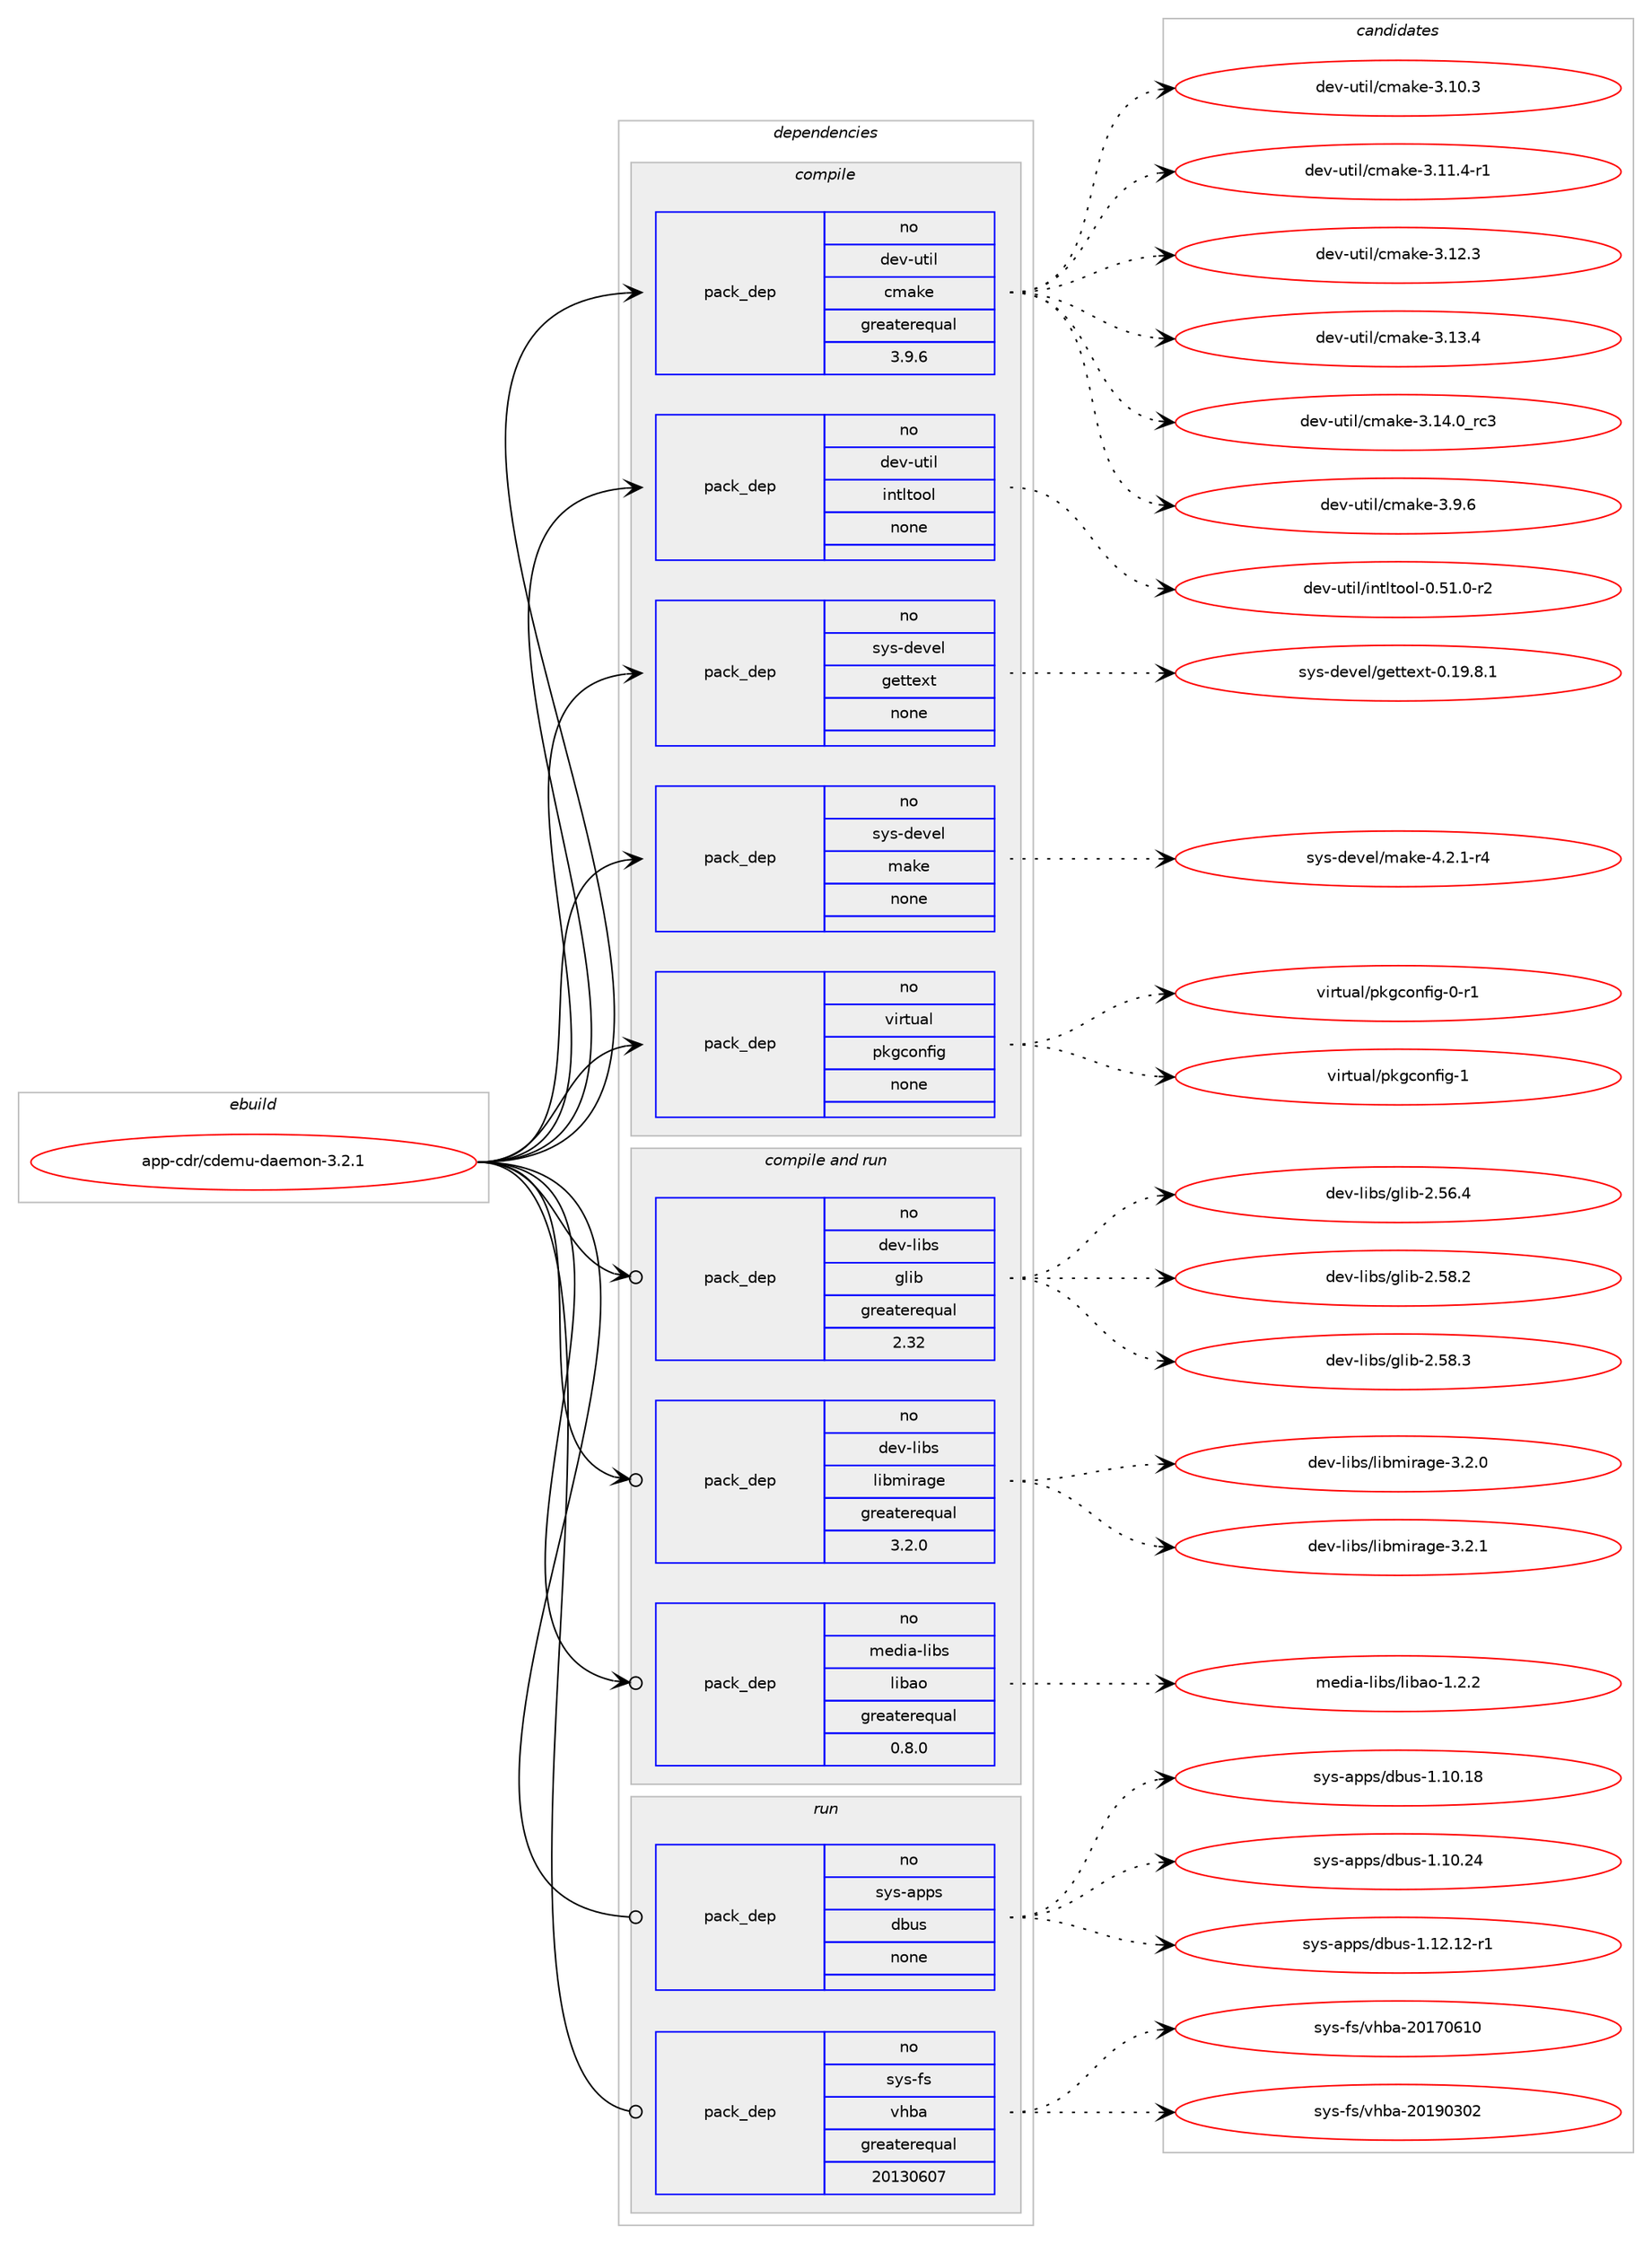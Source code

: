 digraph prolog {

# *************
# Graph options
# *************

newrank=true;
concentrate=true;
compound=true;
graph [rankdir=LR,fontname=Helvetica,fontsize=10,ranksep=1.5];#, ranksep=2.5, nodesep=0.2];
edge  [arrowhead=vee];
node  [fontname=Helvetica,fontsize=10];

# **********
# The ebuild
# **********

subgraph cluster_leftcol {
color=gray;
rank=same;
label=<<i>ebuild</i>>;
id [label="app-cdr/cdemu-daemon-3.2.1", color=red, width=4, href="../app-cdr/cdemu-daemon-3.2.1.svg"];
}

# ****************
# The dependencies
# ****************

subgraph cluster_midcol {
color=gray;
label=<<i>dependencies</i>>;
subgraph cluster_compile {
fillcolor="#eeeeee";
style=filled;
label=<<i>compile</i>>;
subgraph pack907258 {
dependency1274505 [label=<<TABLE BORDER="0" CELLBORDER="1" CELLSPACING="0" CELLPADDING="4" WIDTH="220"><TR><TD ROWSPAN="6" CELLPADDING="30">pack_dep</TD></TR><TR><TD WIDTH="110">no</TD></TR><TR><TD>dev-util</TD></TR><TR><TD>cmake</TD></TR><TR><TD>greaterequal</TD></TR><TR><TD>3.9.6</TD></TR></TABLE>>, shape=none, color=blue];
}
id:e -> dependency1274505:w [weight=20,style="solid",arrowhead="vee"];
subgraph pack907259 {
dependency1274506 [label=<<TABLE BORDER="0" CELLBORDER="1" CELLSPACING="0" CELLPADDING="4" WIDTH="220"><TR><TD ROWSPAN="6" CELLPADDING="30">pack_dep</TD></TR><TR><TD WIDTH="110">no</TD></TR><TR><TD>dev-util</TD></TR><TR><TD>intltool</TD></TR><TR><TD>none</TD></TR><TR><TD></TD></TR></TABLE>>, shape=none, color=blue];
}
id:e -> dependency1274506:w [weight=20,style="solid",arrowhead="vee"];
subgraph pack907260 {
dependency1274507 [label=<<TABLE BORDER="0" CELLBORDER="1" CELLSPACING="0" CELLPADDING="4" WIDTH="220"><TR><TD ROWSPAN="6" CELLPADDING="30">pack_dep</TD></TR><TR><TD WIDTH="110">no</TD></TR><TR><TD>sys-devel</TD></TR><TR><TD>gettext</TD></TR><TR><TD>none</TD></TR><TR><TD></TD></TR></TABLE>>, shape=none, color=blue];
}
id:e -> dependency1274507:w [weight=20,style="solid",arrowhead="vee"];
subgraph pack907261 {
dependency1274508 [label=<<TABLE BORDER="0" CELLBORDER="1" CELLSPACING="0" CELLPADDING="4" WIDTH="220"><TR><TD ROWSPAN="6" CELLPADDING="30">pack_dep</TD></TR><TR><TD WIDTH="110">no</TD></TR><TR><TD>sys-devel</TD></TR><TR><TD>make</TD></TR><TR><TD>none</TD></TR><TR><TD></TD></TR></TABLE>>, shape=none, color=blue];
}
id:e -> dependency1274508:w [weight=20,style="solid",arrowhead="vee"];
subgraph pack907262 {
dependency1274509 [label=<<TABLE BORDER="0" CELLBORDER="1" CELLSPACING="0" CELLPADDING="4" WIDTH="220"><TR><TD ROWSPAN="6" CELLPADDING="30">pack_dep</TD></TR><TR><TD WIDTH="110">no</TD></TR><TR><TD>virtual</TD></TR><TR><TD>pkgconfig</TD></TR><TR><TD>none</TD></TR><TR><TD></TD></TR></TABLE>>, shape=none, color=blue];
}
id:e -> dependency1274509:w [weight=20,style="solid",arrowhead="vee"];
}
subgraph cluster_compileandrun {
fillcolor="#eeeeee";
style=filled;
label=<<i>compile and run</i>>;
subgraph pack907263 {
dependency1274510 [label=<<TABLE BORDER="0" CELLBORDER="1" CELLSPACING="0" CELLPADDING="4" WIDTH="220"><TR><TD ROWSPAN="6" CELLPADDING="30">pack_dep</TD></TR><TR><TD WIDTH="110">no</TD></TR><TR><TD>dev-libs</TD></TR><TR><TD>glib</TD></TR><TR><TD>greaterequal</TD></TR><TR><TD>2.32</TD></TR></TABLE>>, shape=none, color=blue];
}
id:e -> dependency1274510:w [weight=20,style="solid",arrowhead="odotvee"];
subgraph pack907264 {
dependency1274511 [label=<<TABLE BORDER="0" CELLBORDER="1" CELLSPACING="0" CELLPADDING="4" WIDTH="220"><TR><TD ROWSPAN="6" CELLPADDING="30">pack_dep</TD></TR><TR><TD WIDTH="110">no</TD></TR><TR><TD>dev-libs</TD></TR><TR><TD>libmirage</TD></TR><TR><TD>greaterequal</TD></TR><TR><TD>3.2.0</TD></TR></TABLE>>, shape=none, color=blue];
}
id:e -> dependency1274511:w [weight=20,style="solid",arrowhead="odotvee"];
subgraph pack907265 {
dependency1274512 [label=<<TABLE BORDER="0" CELLBORDER="1" CELLSPACING="0" CELLPADDING="4" WIDTH="220"><TR><TD ROWSPAN="6" CELLPADDING="30">pack_dep</TD></TR><TR><TD WIDTH="110">no</TD></TR><TR><TD>media-libs</TD></TR><TR><TD>libao</TD></TR><TR><TD>greaterequal</TD></TR><TR><TD>0.8.0</TD></TR></TABLE>>, shape=none, color=blue];
}
id:e -> dependency1274512:w [weight=20,style="solid",arrowhead="odotvee"];
}
subgraph cluster_run {
fillcolor="#eeeeee";
style=filled;
label=<<i>run</i>>;
subgraph pack907266 {
dependency1274513 [label=<<TABLE BORDER="0" CELLBORDER="1" CELLSPACING="0" CELLPADDING="4" WIDTH="220"><TR><TD ROWSPAN="6" CELLPADDING="30">pack_dep</TD></TR><TR><TD WIDTH="110">no</TD></TR><TR><TD>sys-apps</TD></TR><TR><TD>dbus</TD></TR><TR><TD>none</TD></TR><TR><TD></TD></TR></TABLE>>, shape=none, color=blue];
}
id:e -> dependency1274513:w [weight=20,style="solid",arrowhead="odot"];
subgraph pack907267 {
dependency1274514 [label=<<TABLE BORDER="0" CELLBORDER="1" CELLSPACING="0" CELLPADDING="4" WIDTH="220"><TR><TD ROWSPAN="6" CELLPADDING="30">pack_dep</TD></TR><TR><TD WIDTH="110">no</TD></TR><TR><TD>sys-fs</TD></TR><TR><TD>vhba</TD></TR><TR><TD>greaterequal</TD></TR><TR><TD>20130607</TD></TR></TABLE>>, shape=none, color=blue];
}
id:e -> dependency1274514:w [weight=20,style="solid",arrowhead="odot"];
}
}

# **************
# The candidates
# **************

subgraph cluster_choices {
rank=same;
color=gray;
label=<<i>candidates</i>>;

subgraph choice907258 {
color=black;
nodesep=1;
choice1001011184511711610510847991099710710145514649484651 [label="dev-util/cmake-3.10.3", color=red, width=4,href="../dev-util/cmake-3.10.3.svg"];
choice10010111845117116105108479910997107101455146494946524511449 [label="dev-util/cmake-3.11.4-r1", color=red, width=4,href="../dev-util/cmake-3.11.4-r1.svg"];
choice1001011184511711610510847991099710710145514649504651 [label="dev-util/cmake-3.12.3", color=red, width=4,href="../dev-util/cmake-3.12.3.svg"];
choice1001011184511711610510847991099710710145514649514652 [label="dev-util/cmake-3.13.4", color=red, width=4,href="../dev-util/cmake-3.13.4.svg"];
choice1001011184511711610510847991099710710145514649524648951149951 [label="dev-util/cmake-3.14.0_rc3", color=red, width=4,href="../dev-util/cmake-3.14.0_rc3.svg"];
choice10010111845117116105108479910997107101455146574654 [label="dev-util/cmake-3.9.6", color=red, width=4,href="../dev-util/cmake-3.9.6.svg"];
dependency1274505:e -> choice1001011184511711610510847991099710710145514649484651:w [style=dotted,weight="100"];
dependency1274505:e -> choice10010111845117116105108479910997107101455146494946524511449:w [style=dotted,weight="100"];
dependency1274505:e -> choice1001011184511711610510847991099710710145514649504651:w [style=dotted,weight="100"];
dependency1274505:e -> choice1001011184511711610510847991099710710145514649514652:w [style=dotted,weight="100"];
dependency1274505:e -> choice1001011184511711610510847991099710710145514649524648951149951:w [style=dotted,weight="100"];
dependency1274505:e -> choice10010111845117116105108479910997107101455146574654:w [style=dotted,weight="100"];
}
subgraph choice907259 {
color=black;
nodesep=1;
choice1001011184511711610510847105110116108116111111108454846534946484511450 [label="dev-util/intltool-0.51.0-r2", color=red, width=4,href="../dev-util/intltool-0.51.0-r2.svg"];
dependency1274506:e -> choice1001011184511711610510847105110116108116111111108454846534946484511450:w [style=dotted,weight="100"];
}
subgraph choice907260 {
color=black;
nodesep=1;
choice1151211154510010111810110847103101116116101120116454846495746564649 [label="sys-devel/gettext-0.19.8.1", color=red, width=4,href="../sys-devel/gettext-0.19.8.1.svg"];
dependency1274507:e -> choice1151211154510010111810110847103101116116101120116454846495746564649:w [style=dotted,weight="100"];
}
subgraph choice907261 {
color=black;
nodesep=1;
choice1151211154510010111810110847109971071014552465046494511452 [label="sys-devel/make-4.2.1-r4", color=red, width=4,href="../sys-devel/make-4.2.1-r4.svg"];
dependency1274508:e -> choice1151211154510010111810110847109971071014552465046494511452:w [style=dotted,weight="100"];
}
subgraph choice907262 {
color=black;
nodesep=1;
choice11810511411611797108471121071039911111010210510345484511449 [label="virtual/pkgconfig-0-r1", color=red, width=4,href="../virtual/pkgconfig-0-r1.svg"];
choice1181051141161179710847112107103991111101021051034549 [label="virtual/pkgconfig-1", color=red, width=4,href="../virtual/pkgconfig-1.svg"];
dependency1274509:e -> choice11810511411611797108471121071039911111010210510345484511449:w [style=dotted,weight="100"];
dependency1274509:e -> choice1181051141161179710847112107103991111101021051034549:w [style=dotted,weight="100"];
}
subgraph choice907263 {
color=black;
nodesep=1;
choice1001011184510810598115471031081059845504653544652 [label="dev-libs/glib-2.56.4", color=red, width=4,href="../dev-libs/glib-2.56.4.svg"];
choice1001011184510810598115471031081059845504653564650 [label="dev-libs/glib-2.58.2", color=red, width=4,href="../dev-libs/glib-2.58.2.svg"];
choice1001011184510810598115471031081059845504653564651 [label="dev-libs/glib-2.58.3", color=red, width=4,href="../dev-libs/glib-2.58.3.svg"];
dependency1274510:e -> choice1001011184510810598115471031081059845504653544652:w [style=dotted,weight="100"];
dependency1274510:e -> choice1001011184510810598115471031081059845504653564650:w [style=dotted,weight="100"];
dependency1274510:e -> choice1001011184510810598115471031081059845504653564651:w [style=dotted,weight="100"];
}
subgraph choice907264 {
color=black;
nodesep=1;
choice1001011184510810598115471081059810910511497103101455146504648 [label="dev-libs/libmirage-3.2.0", color=red, width=4,href="../dev-libs/libmirage-3.2.0.svg"];
choice1001011184510810598115471081059810910511497103101455146504649 [label="dev-libs/libmirage-3.2.1", color=red, width=4,href="../dev-libs/libmirage-3.2.1.svg"];
dependency1274511:e -> choice1001011184510810598115471081059810910511497103101455146504648:w [style=dotted,weight="100"];
dependency1274511:e -> choice1001011184510810598115471081059810910511497103101455146504649:w [style=dotted,weight="100"];
}
subgraph choice907265 {
color=black;
nodesep=1;
choice109101100105974510810598115471081059897111454946504650 [label="media-libs/libao-1.2.2", color=red, width=4,href="../media-libs/libao-1.2.2.svg"];
dependency1274512:e -> choice109101100105974510810598115471081059897111454946504650:w [style=dotted,weight="100"];
}
subgraph choice907266 {
color=black;
nodesep=1;
choice115121115459711211211547100981171154549464948464956 [label="sys-apps/dbus-1.10.18", color=red, width=4,href="../sys-apps/dbus-1.10.18.svg"];
choice115121115459711211211547100981171154549464948465052 [label="sys-apps/dbus-1.10.24", color=red, width=4,href="../sys-apps/dbus-1.10.24.svg"];
choice1151211154597112112115471009811711545494649504649504511449 [label="sys-apps/dbus-1.12.12-r1", color=red, width=4,href="../sys-apps/dbus-1.12.12-r1.svg"];
dependency1274513:e -> choice115121115459711211211547100981171154549464948464956:w [style=dotted,weight="100"];
dependency1274513:e -> choice115121115459711211211547100981171154549464948465052:w [style=dotted,weight="100"];
dependency1274513:e -> choice1151211154597112112115471009811711545494649504649504511449:w [style=dotted,weight="100"];
}
subgraph choice907267 {
color=black;
nodesep=1;
choice11512111545102115471181049897455048495548544948 [label="sys-fs/vhba-20170610", color=red, width=4,href="../sys-fs/vhba-20170610.svg"];
choice11512111545102115471181049897455048495748514850 [label="sys-fs/vhba-20190302", color=red, width=4,href="../sys-fs/vhba-20190302.svg"];
dependency1274514:e -> choice11512111545102115471181049897455048495548544948:w [style=dotted,weight="100"];
dependency1274514:e -> choice11512111545102115471181049897455048495748514850:w [style=dotted,weight="100"];
}
}

}
